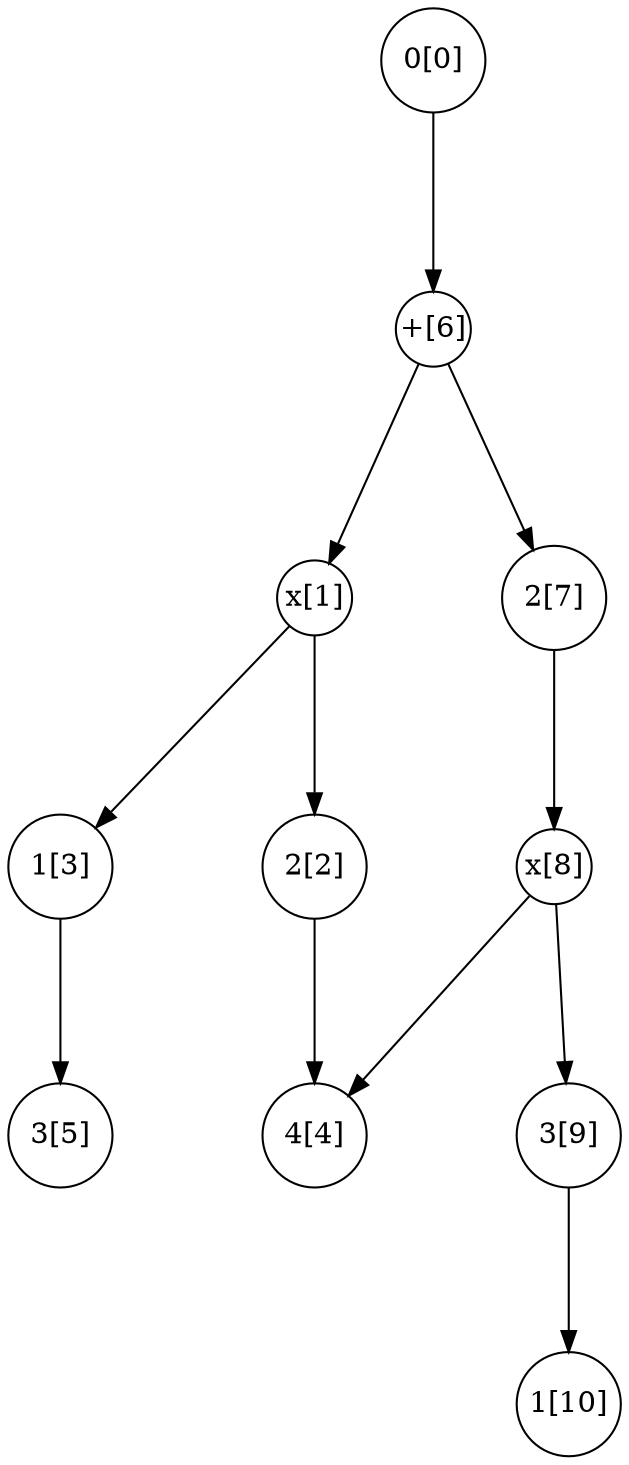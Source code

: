 digraph G {
0[fixedsize=true][label="0[0]"][shape=circle][width=0.7];
1[fixedsize=true][label="x[1]"][shape=circle][width=0.5];
2[fixedsize=true][label="2[2]"][shape=circle][width=0.7];
3[fixedsize=true][label="1[3]"][shape=circle][width=0.7];
4[fixedsize=true][label="4[4]"][shape=circle][width=0.7];
5[fixedsize=true][label="3[5]"][shape=circle][width=0.7];
6[fixedsize=true][label="+[6]"][shape=circle][width=0.5];
7[fixedsize=true][label="2[7]"][shape=circle][width=0.7];
8[fixedsize=true][label="x[8]"][shape=circle][width=0.5];
9[fixedsize=true][label="3[9]"][shape=circle][width=0.7];
10[fixedsize=true][label="1[10]"][shape=circle][width=0.7];
1->2 splines = line
ranksep = "1.1 equally"
nodesep=" 1 "
;
1->3 splines = line
ranksep = "1.1 equally"
nodesep=" 1 "
;
2->4 splines = line
ranksep = "1.1 equally"
nodesep=" 1 "
;
3->5 splines = line
ranksep = "1.1 equally"
nodesep=" 1 "
;
0->6 splines = line
ranksep = "1.1 equally"
nodesep=" 1 "
;
6->1 splines = line
ranksep = "1.1 equally"
nodesep=" 1 "
;
6->7 splines = line
ranksep = "1.1 equally"
nodesep=" 1 "
;
7->8 splines = line
ranksep = "1.1 equally"
nodesep=" 1 "
;
8->4 splines = line
ranksep = "1.1 equally"
nodesep=" 1 "
;
8->9 splines = line
ranksep = "1.1 equally"
nodesep=" 1 "
;
9->10 splines = line
ranksep = "1.1 equally"
nodesep=" 1 "
;
}

